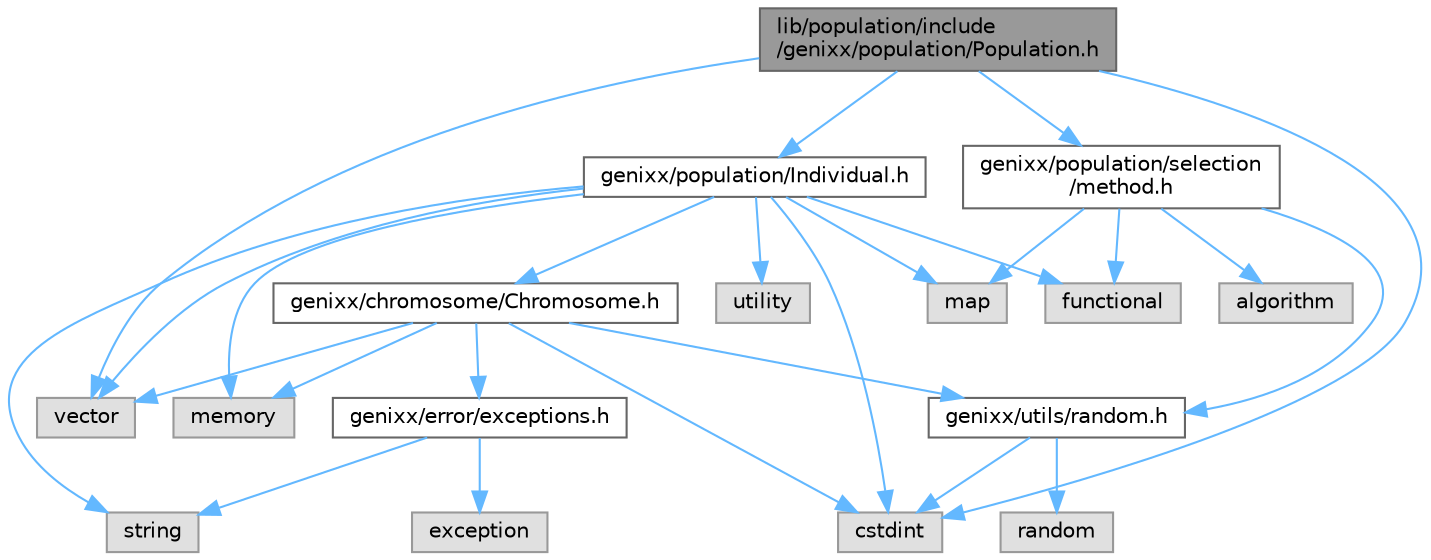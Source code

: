 digraph "lib/population/include/genixx/population/Population.h"
{
 // LATEX_PDF_SIZE
  bgcolor="transparent";
  edge [fontname=Helvetica,fontsize=10,labelfontname=Helvetica,labelfontsize=10];
  node [fontname=Helvetica,fontsize=10,shape=box,height=0.2,width=0.4];
  Node1 [label="lib/population/include\l/genixx/population/Population.h",height=0.2,width=0.4,color="gray40", fillcolor="grey60", style="filled", fontcolor="black",tooltip=" "];
  Node1 -> Node2 [color="steelblue1",style="solid"];
  Node2 [label="genixx/population/Individual.h",height=0.2,width=0.4,color="grey40", fillcolor="white", style="filled",URL="$Individual_8h.html",tooltip=" "];
  Node2 -> Node3 [color="steelblue1",style="solid"];
  Node3 [label="genixx/chromosome/Chromosome.h",height=0.2,width=0.4,color="grey40", fillcolor="white", style="filled",URL="$Chromosome_8h.html",tooltip=" "];
  Node3 -> Node4 [color="steelblue1",style="solid"];
  Node4 [label="genixx/error/exceptions.h",height=0.2,width=0.4,color="grey40", fillcolor="white", style="filled",URL="$exceptions_8h.html",tooltip=" "];
  Node4 -> Node5 [color="steelblue1",style="solid"];
  Node5 [label="exception",height=0.2,width=0.4,color="grey60", fillcolor="#E0E0E0", style="filled",tooltip=" "];
  Node4 -> Node6 [color="steelblue1",style="solid"];
  Node6 [label="string",height=0.2,width=0.4,color="grey60", fillcolor="#E0E0E0", style="filled",tooltip=" "];
  Node3 -> Node7 [color="steelblue1",style="solid"];
  Node7 [label="genixx/utils/random.h",height=0.2,width=0.4,color="grey40", fillcolor="white", style="filled",URL="$random_8h.html",tooltip=" "];
  Node7 -> Node8 [color="steelblue1",style="solid"];
  Node8 [label="cstdint",height=0.2,width=0.4,color="grey60", fillcolor="#E0E0E0", style="filled",tooltip=" "];
  Node7 -> Node9 [color="steelblue1",style="solid"];
  Node9 [label="random",height=0.2,width=0.4,color="grey60", fillcolor="#E0E0E0", style="filled",tooltip=" "];
  Node3 -> Node8 [color="steelblue1",style="solid"];
  Node3 -> Node10 [color="steelblue1",style="solid"];
  Node10 [label="memory",height=0.2,width=0.4,color="grey60", fillcolor="#E0E0E0", style="filled",tooltip=" "];
  Node3 -> Node11 [color="steelblue1",style="solid"];
  Node11 [label="vector",height=0.2,width=0.4,color="grey60", fillcolor="#E0E0E0", style="filled",tooltip=" "];
  Node2 -> Node8 [color="steelblue1",style="solid"];
  Node2 -> Node12 [color="steelblue1",style="solid"];
  Node12 [label="functional",height=0.2,width=0.4,color="grey60", fillcolor="#E0E0E0", style="filled",tooltip=" "];
  Node2 -> Node13 [color="steelblue1",style="solid"];
  Node13 [label="map",height=0.2,width=0.4,color="grey60", fillcolor="#E0E0E0", style="filled",tooltip=" "];
  Node2 -> Node10 [color="steelblue1",style="solid"];
  Node2 -> Node6 [color="steelblue1",style="solid"];
  Node2 -> Node14 [color="steelblue1",style="solid"];
  Node14 [label="utility",height=0.2,width=0.4,color="grey60", fillcolor="#E0E0E0", style="filled",tooltip=" "];
  Node2 -> Node11 [color="steelblue1",style="solid"];
  Node1 -> Node15 [color="steelblue1",style="solid"];
  Node15 [label="genixx/population/selection\l/method.h",height=0.2,width=0.4,color="grey40", fillcolor="white", style="filled",URL="$method_8h.html",tooltip=" "];
  Node15 -> Node7 [color="steelblue1",style="solid"];
  Node15 -> Node16 [color="steelblue1",style="solid"];
  Node16 [label="algorithm",height=0.2,width=0.4,color="grey60", fillcolor="#E0E0E0", style="filled",tooltip=" "];
  Node15 -> Node12 [color="steelblue1",style="solid"];
  Node15 -> Node13 [color="steelblue1",style="solid"];
  Node1 -> Node8 [color="steelblue1",style="solid"];
  Node1 -> Node11 [color="steelblue1",style="solid"];
}
